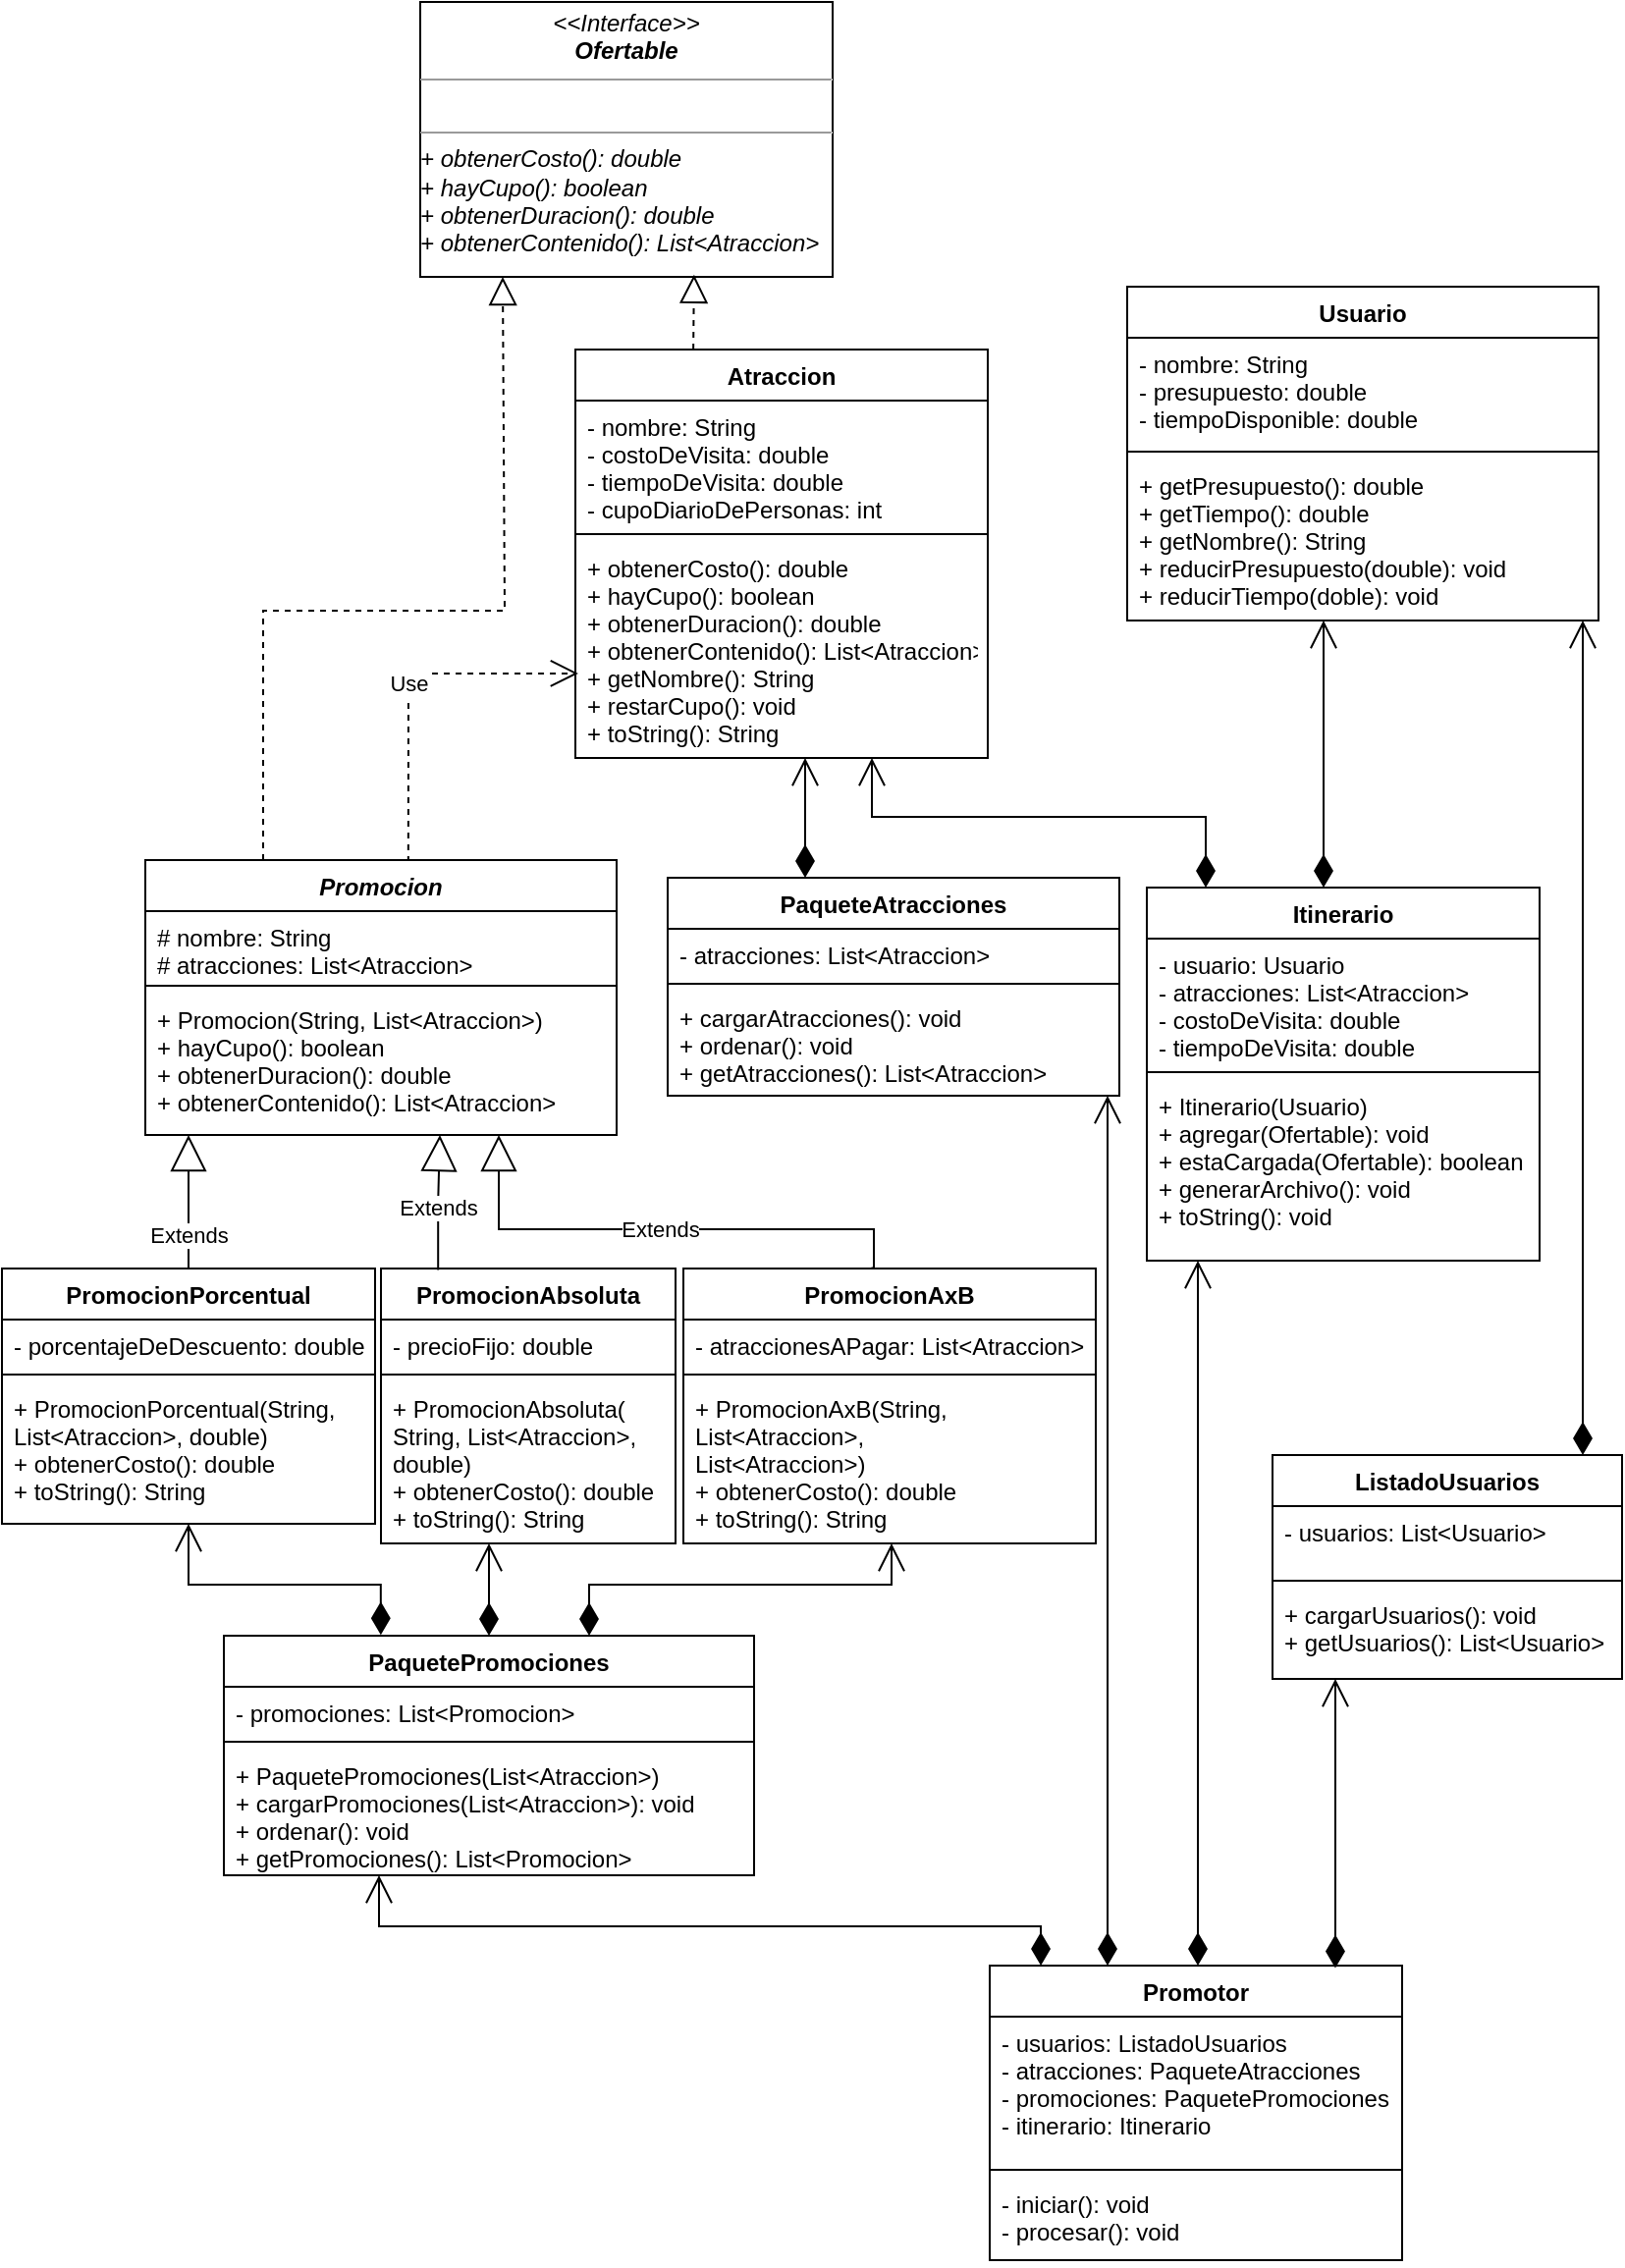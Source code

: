 <mxfile version="15.5.8" type="github">
  <diagram id="C5RBs43oDa-KdzZeNtuy" name="Page-1">
    <mxGraphModel dx="1102" dy="454" grid="1" gridSize="1" guides="1" tooltips="1" connect="1" arrows="1" fold="1" page="1" pageScale="1" pageWidth="827" pageHeight="1169" math="0" shadow="0">
      <root>
        <mxCell id="WIyWlLk6GJQsqaUBKTNV-0" />
        <mxCell id="WIyWlLk6GJQsqaUBKTNV-1" parent="WIyWlLk6GJQsqaUBKTNV-0" />
        <mxCell id="d5JQqAXogFZWU4qqZTbF-0" value="Atraccion" style="swimlane;fontStyle=1;align=center;verticalAlign=top;childLayout=stackLayout;horizontal=1;startSize=26;horizontalStack=0;resizeParent=1;resizeParentMax=0;resizeLast=0;collapsible=1;marginBottom=0;" parent="WIyWlLk6GJQsqaUBKTNV-1" vertex="1">
          <mxGeometry x="293" y="186" width="210" height="208" as="geometry" />
        </mxCell>
        <mxCell id="d5JQqAXogFZWU4qqZTbF-1" value="- nombre: String&#xa;- costoDeVisita: double&#xa;- tiempoDeVisita: double&#xa;- cupoDiarioDePersonas: int" style="text;strokeColor=none;fillColor=none;align=left;verticalAlign=top;spacingLeft=4;spacingRight=4;overflow=hidden;rotatable=0;points=[[0,0.5],[1,0.5]];portConstraint=eastwest;" parent="d5JQqAXogFZWU4qqZTbF-0" vertex="1">
          <mxGeometry y="26" width="210" height="64" as="geometry" />
        </mxCell>
        <mxCell id="d5JQqAXogFZWU4qqZTbF-2" value="" style="line;strokeWidth=1;fillColor=none;align=left;verticalAlign=middle;spacingTop=-1;spacingLeft=3;spacingRight=3;rotatable=0;labelPosition=right;points=[];portConstraint=eastwest;" parent="d5JQqAXogFZWU4qqZTbF-0" vertex="1">
          <mxGeometry y="90" width="210" height="8" as="geometry" />
        </mxCell>
        <mxCell id="d5JQqAXogFZWU4qqZTbF-3" value="+ obtenerCosto(): double&#xa;+ hayCupo(): boolean&#xa;+ obtenerDuracion(): double&#xa;+ obtenerContenido(): List&lt;Atraccion&gt;&#xa;+ getNombre(): String&#xa;+ restarCupo(): void&#xa;+ toString(): String" style="text;strokeColor=none;fillColor=none;align=left;verticalAlign=top;spacingLeft=4;spacingRight=4;overflow=hidden;rotatable=0;points=[[0,0.5],[1,0.5]];portConstraint=eastwest;" parent="d5JQqAXogFZWU4qqZTbF-0" vertex="1">
          <mxGeometry y="98" width="210" height="110" as="geometry" />
        </mxCell>
        <mxCell id="d5JQqAXogFZWU4qqZTbF-4" value="Usuario" style="swimlane;fontStyle=1;align=center;verticalAlign=top;childLayout=stackLayout;horizontal=1;startSize=26;horizontalStack=0;resizeParent=1;resizeParentMax=0;resizeLast=0;collapsible=1;marginBottom=0;" parent="WIyWlLk6GJQsqaUBKTNV-1" vertex="1">
          <mxGeometry x="574" y="154" width="240" height="170" as="geometry" />
        </mxCell>
        <mxCell id="d5JQqAXogFZWU4qqZTbF-5" value="- nombre: String&#xa;- presupuesto: double&#xa;- tiempoDisponible: double&#xa;" style="text;strokeColor=none;fillColor=none;align=left;verticalAlign=top;spacingLeft=4;spacingRight=4;overflow=hidden;rotatable=0;points=[[0,0.5],[1,0.5]];portConstraint=eastwest;" parent="d5JQqAXogFZWU4qqZTbF-4" vertex="1">
          <mxGeometry y="26" width="240" height="54" as="geometry" />
        </mxCell>
        <mxCell id="d5JQqAXogFZWU4qqZTbF-6" value="" style="line;strokeWidth=1;fillColor=none;align=left;verticalAlign=middle;spacingTop=-1;spacingLeft=3;spacingRight=3;rotatable=0;labelPosition=right;points=[];portConstraint=eastwest;" parent="d5JQqAXogFZWU4qqZTbF-4" vertex="1">
          <mxGeometry y="80" width="240" height="8" as="geometry" />
        </mxCell>
        <mxCell id="d5JQqAXogFZWU4qqZTbF-7" value="+ getPresupuesto(): double&#xa;+ getTiempo(): double&#xa;+ getNombre(): String&#xa;+ reducirPresupuesto(double): void&#xa;+ reducirTiempo(doble): void" style="text;strokeColor=none;fillColor=none;align=left;verticalAlign=top;spacingLeft=4;spacingRight=4;overflow=hidden;rotatable=0;points=[[0,0.5],[1,0.5]];portConstraint=eastwest;" parent="d5JQqAXogFZWU4qqZTbF-4" vertex="1">
          <mxGeometry y="88" width="240" height="82" as="geometry" />
        </mxCell>
        <mxCell id="d5JQqAXogFZWU4qqZTbF-8" value="Itinerario" style="swimlane;fontStyle=1;align=center;verticalAlign=top;childLayout=stackLayout;horizontal=1;startSize=26;horizontalStack=0;resizeParent=1;resizeParentMax=0;resizeLast=0;collapsible=1;marginBottom=0;" parent="WIyWlLk6GJQsqaUBKTNV-1" vertex="1">
          <mxGeometry x="584" y="460" width="200" height="190" as="geometry" />
        </mxCell>
        <mxCell id="d5JQqAXogFZWU4qqZTbF-9" value="- usuario: Usuario&#xa;- atracciones: List&lt;Atraccion&gt;&#xa;- costoDeVisita: double&#xa;- tiempoDeVisita: double" style="text;strokeColor=none;fillColor=none;align=left;verticalAlign=top;spacingLeft=4;spacingRight=4;overflow=hidden;rotatable=0;points=[[0,0.5],[1,0.5]];portConstraint=eastwest;" parent="d5JQqAXogFZWU4qqZTbF-8" vertex="1">
          <mxGeometry y="26" width="200" height="64" as="geometry" />
        </mxCell>
        <mxCell id="d5JQqAXogFZWU4qqZTbF-10" value="" style="line;strokeWidth=1;fillColor=none;align=left;verticalAlign=middle;spacingTop=-1;spacingLeft=3;spacingRight=3;rotatable=0;labelPosition=right;points=[];portConstraint=eastwest;" parent="d5JQqAXogFZWU4qqZTbF-8" vertex="1">
          <mxGeometry y="90" width="200" height="8" as="geometry" />
        </mxCell>
        <mxCell id="d5JQqAXogFZWU4qqZTbF-11" value="+ Itinerario(Usuario)&#xa;+ agregar(Ofertable): void&#xa;+ estaCargada(Ofertable): boolean&#xa;+ generarArchivo(): void&#xa;+ toString(): void" style="text;strokeColor=none;fillColor=none;align=left;verticalAlign=top;spacingLeft=4;spacingRight=4;overflow=hidden;rotatable=0;points=[[0,0.5],[1,0.5]];portConstraint=eastwest;" parent="d5JQqAXogFZWU4qqZTbF-8" vertex="1">
          <mxGeometry y="98" width="200" height="92" as="geometry" />
        </mxCell>
        <mxCell id="d5JQqAXogFZWU4qqZTbF-12" value="PromocionPorcentual" style="swimlane;fontStyle=1;align=center;verticalAlign=top;childLayout=stackLayout;horizontal=1;startSize=26;horizontalStack=0;resizeParent=1;resizeParentMax=0;resizeLast=0;collapsible=1;marginBottom=0;" parent="WIyWlLk6GJQsqaUBKTNV-1" vertex="1">
          <mxGeometry x="1" y="654" width="190" height="130" as="geometry">
            <mxRectangle y="710" width="160" height="26" as="alternateBounds" />
          </mxGeometry>
        </mxCell>
        <mxCell id="d5JQqAXogFZWU4qqZTbF-13" value="- porcentajeDeDescuento: double" style="text;strokeColor=none;fillColor=none;align=left;verticalAlign=top;spacingLeft=4;spacingRight=4;overflow=hidden;rotatable=0;points=[[0,0.5],[1,0.5]];portConstraint=eastwest;" parent="d5JQqAXogFZWU4qqZTbF-12" vertex="1">
          <mxGeometry y="26" width="190" height="24" as="geometry" />
        </mxCell>
        <mxCell id="d5JQqAXogFZWU4qqZTbF-14" value="" style="line;strokeWidth=1;fillColor=none;align=left;verticalAlign=middle;spacingTop=-1;spacingLeft=3;spacingRight=3;rotatable=0;labelPosition=right;points=[];portConstraint=eastwest;" parent="d5JQqAXogFZWU4qqZTbF-12" vertex="1">
          <mxGeometry y="50" width="190" height="8" as="geometry" />
        </mxCell>
        <mxCell id="d5JQqAXogFZWU4qqZTbF-15" value="+ PromocionPorcentual(String,&#xa;List&lt;Atraccion&gt;, double)&#xa;+ obtenerCosto(): double&#xa;+ toString(): String" style="text;strokeColor=none;fillColor=none;align=left;verticalAlign=top;spacingLeft=4;spacingRight=4;overflow=hidden;rotatable=0;points=[[0,0.5],[1,0.5]];portConstraint=eastwest;" parent="d5JQqAXogFZWU4qqZTbF-12" vertex="1">
          <mxGeometry y="58" width="190" height="72" as="geometry" />
        </mxCell>
        <mxCell id="d5JQqAXogFZWU4qqZTbF-16" value="PromocionAbsoluta" style="swimlane;fontStyle=1;align=center;verticalAlign=top;childLayout=stackLayout;horizontal=1;startSize=26;horizontalStack=0;resizeParent=1;resizeParentMax=0;resizeLast=0;collapsible=1;marginBottom=0;" parent="WIyWlLk6GJQsqaUBKTNV-1" vertex="1">
          <mxGeometry x="194" y="654" width="150" height="140" as="geometry" />
        </mxCell>
        <mxCell id="d5JQqAXogFZWU4qqZTbF-17" value="- precioFijo: double" style="text;strokeColor=none;fillColor=none;align=left;verticalAlign=top;spacingLeft=4;spacingRight=4;overflow=hidden;rotatable=0;points=[[0,0.5],[1,0.5]];portConstraint=eastwest;" parent="d5JQqAXogFZWU4qqZTbF-16" vertex="1">
          <mxGeometry y="26" width="150" height="24" as="geometry" />
        </mxCell>
        <mxCell id="d5JQqAXogFZWU4qqZTbF-18" value="" style="line;strokeWidth=1;fillColor=none;align=left;verticalAlign=middle;spacingTop=-1;spacingLeft=3;spacingRight=3;rotatable=0;labelPosition=right;points=[];portConstraint=eastwest;" parent="d5JQqAXogFZWU4qqZTbF-16" vertex="1">
          <mxGeometry y="50" width="150" height="8" as="geometry" />
        </mxCell>
        <mxCell id="d5JQqAXogFZWU4qqZTbF-19" value="+ PromocionAbsoluta(&#xa;String, List&lt;Atraccion&gt;,&#xa;double)&#xa;+ obtenerCosto(): double&#xa;+ toString(): String" style="text;strokeColor=none;fillColor=none;align=left;verticalAlign=top;spacingLeft=4;spacingRight=4;overflow=hidden;rotatable=0;points=[[0,0.5],[1,0.5]];portConstraint=eastwest;" parent="d5JQqAXogFZWU4qqZTbF-16" vertex="1">
          <mxGeometry y="58" width="150" height="82" as="geometry" />
        </mxCell>
        <mxCell id="d5JQqAXogFZWU4qqZTbF-20" value="PromocionAxB" style="swimlane;fontStyle=1;align=center;verticalAlign=top;childLayout=stackLayout;horizontal=1;startSize=26;horizontalStack=0;resizeParent=1;resizeParentMax=0;resizeLast=0;collapsible=1;marginBottom=0;" parent="WIyWlLk6GJQsqaUBKTNV-1" vertex="1">
          <mxGeometry x="348" y="654" width="210" height="140" as="geometry" />
        </mxCell>
        <mxCell id="d5JQqAXogFZWU4qqZTbF-21" value="- atraccionesAPagar: List&lt;Atraccion&gt;" style="text;strokeColor=none;fillColor=none;align=left;verticalAlign=top;spacingLeft=4;spacingRight=4;overflow=hidden;rotatable=0;points=[[0,0.5],[1,0.5]];portConstraint=eastwest;" parent="d5JQqAXogFZWU4qqZTbF-20" vertex="1">
          <mxGeometry y="26" width="210" height="24" as="geometry" />
        </mxCell>
        <mxCell id="d5JQqAXogFZWU4qqZTbF-22" value="" style="line;strokeWidth=1;fillColor=none;align=left;verticalAlign=middle;spacingTop=-1;spacingLeft=3;spacingRight=3;rotatable=0;labelPosition=right;points=[];portConstraint=eastwest;" parent="d5JQqAXogFZWU4qqZTbF-20" vertex="1">
          <mxGeometry y="50" width="210" height="8" as="geometry" />
        </mxCell>
        <mxCell id="d5JQqAXogFZWU4qqZTbF-23" value="+ PromocionAxB(String, &#xa;List&lt;Atraccion&gt;, &#xa;List&lt;Atraccion&gt;)&#xa;+ obtenerCosto(): double&#xa;+ toString(): String" style="text;strokeColor=none;fillColor=none;align=left;verticalAlign=top;spacingLeft=4;spacingRight=4;overflow=hidden;rotatable=0;points=[[0,0.5],[1,0.5]];portConstraint=eastwest;" parent="d5JQqAXogFZWU4qqZTbF-20" vertex="1">
          <mxGeometry y="58" width="210" height="82" as="geometry" />
        </mxCell>
        <mxCell id="d5JQqAXogFZWU4qqZTbF-24" value="Extends" style="endArrow=block;endSize=16;endFill=0;html=1;rounded=0;edgeStyle=orthogonalEdgeStyle;" parent="WIyWlLk6GJQsqaUBKTNV-1" source="d5JQqAXogFZWU4qqZTbF-12" target="d5JQqAXogFZWU4qqZTbF-58" edge="1">
          <mxGeometry x="-0.5" width="160" relative="1" as="geometry">
            <mxPoint x="84" y="759" as="sourcePoint" />
            <mxPoint x="139" y="669" as="targetPoint" />
            <Array as="points">
              <mxPoint x="114" y="689" />
              <mxPoint x="114" y="689" />
            </Array>
            <mxPoint as="offset" />
          </mxGeometry>
        </mxCell>
        <mxCell id="d5JQqAXogFZWU4qqZTbF-25" value="Extends" style="endArrow=block;endSize=16;endFill=0;html=1;rounded=0;edgeStyle=orthogonalEdgeStyle;exitX=0.194;exitY=0.005;exitDx=0;exitDy=0;exitPerimeter=0;entryX=0.625;entryY=1;entryDx=0;entryDy=0;entryPerimeter=0;" parent="WIyWlLk6GJQsqaUBKTNV-1" source="d5JQqAXogFZWU4qqZTbF-16" target="d5JQqAXogFZWU4qqZTbF-61" edge="1">
          <mxGeometry x="-0.015" y="-3" width="160" relative="1" as="geometry">
            <mxPoint x="224" y="719" as="sourcePoint" />
            <mxPoint x="224" y="641" as="targetPoint" />
            <Array as="points" />
            <mxPoint as="offset" />
          </mxGeometry>
        </mxCell>
        <mxCell id="d5JQqAXogFZWU4qqZTbF-26" value="Extends" style="endArrow=block;endSize=16;endFill=0;html=1;rounded=0;edgeStyle=orthogonalEdgeStyle;exitX=0.456;exitY=-0.002;exitDx=0;exitDy=0;exitPerimeter=0;" parent="WIyWlLk6GJQsqaUBKTNV-1" source="d5JQqAXogFZWU4qqZTbF-20" target="d5JQqAXogFZWU4qqZTbF-58" edge="1">
          <mxGeometry width="160" relative="1" as="geometry">
            <mxPoint x="445" y="679" as="sourcePoint" />
            <mxPoint x="154" y="329" as="targetPoint" />
            <Array as="points">
              <mxPoint x="445" y="634" />
              <mxPoint x="254" y="634" />
            </Array>
          </mxGeometry>
        </mxCell>
        <mxCell id="d5JQqAXogFZWU4qqZTbF-27" value="" style="endArrow=open;html=1;endSize=12;startArrow=diamondThin;startSize=14;startFill=1;edgeStyle=orthogonalEdgeStyle;align=left;verticalAlign=bottom;rounded=0;" parent="WIyWlLk6GJQsqaUBKTNV-1" source="d5JQqAXogFZWU4qqZTbF-8" target="d5JQqAXogFZWU4qqZTbF-4" edge="1">
          <mxGeometry x="-1" y="3" relative="1" as="geometry">
            <mxPoint x="714" y="449" as="sourcePoint" />
            <mxPoint x="704" y="309" as="targetPoint" />
            <Array as="points">
              <mxPoint x="674" y="419" />
              <mxPoint x="674" y="419" />
            </Array>
          </mxGeometry>
        </mxCell>
        <mxCell id="d5JQqAXogFZWU4qqZTbF-28" value="" style="endArrow=open;html=1;endSize=12;startArrow=diamondThin;startSize=14;startFill=1;edgeStyle=orthogonalEdgeStyle;align=left;verticalAlign=bottom;rounded=0;" parent="WIyWlLk6GJQsqaUBKTNV-1" source="d5JQqAXogFZWU4qqZTbF-8" target="d5JQqAXogFZWU4qqZTbF-0" edge="1">
          <mxGeometry x="-1" y="3" relative="1" as="geometry">
            <mxPoint x="724" y="608" as="sourcePoint" />
            <mxPoint x="444" y="359" as="targetPoint" />
            <Array as="points">
              <mxPoint x="614" y="424" />
              <mxPoint x="444" y="424" />
            </Array>
          </mxGeometry>
        </mxCell>
        <mxCell id="d5JQqAXogFZWU4qqZTbF-29" value="Promotor" style="swimlane;fontStyle=1;align=center;verticalAlign=top;childLayout=stackLayout;horizontal=1;startSize=26;horizontalStack=0;resizeParent=1;resizeParentMax=0;resizeLast=0;collapsible=1;marginBottom=0;" parent="WIyWlLk6GJQsqaUBKTNV-1" vertex="1">
          <mxGeometry x="504" y="1009" width="210" height="150" as="geometry" />
        </mxCell>
        <mxCell id="d5JQqAXogFZWU4qqZTbF-30" value="- usuarios: ListadoUsuarios&#xa;- atracciones: PaqueteAtracciones&#xa;- promociones: PaquetePromociones&#xa;- itinerario: Itinerario" style="text;strokeColor=none;fillColor=none;align=left;verticalAlign=top;spacingLeft=4;spacingRight=4;overflow=hidden;rotatable=0;points=[[0,0.5],[1,0.5]];portConstraint=eastwest;" parent="d5JQqAXogFZWU4qqZTbF-29" vertex="1">
          <mxGeometry y="26" width="210" height="74" as="geometry" />
        </mxCell>
        <mxCell id="d5JQqAXogFZWU4qqZTbF-31" value="" style="line;strokeWidth=1;fillColor=none;align=left;verticalAlign=middle;spacingTop=-1;spacingLeft=3;spacingRight=3;rotatable=0;labelPosition=right;points=[];portConstraint=eastwest;" parent="d5JQqAXogFZWU4qqZTbF-29" vertex="1">
          <mxGeometry y="100" width="210" height="8" as="geometry" />
        </mxCell>
        <mxCell id="d5JQqAXogFZWU4qqZTbF-32" value="- iniciar(): void&#xa;- procesar(): void&#xa;" style="text;strokeColor=none;fillColor=none;align=left;verticalAlign=top;spacingLeft=4;spacingRight=4;overflow=hidden;rotatable=0;points=[[0,0.5],[1,0.5]];portConstraint=eastwest;" parent="d5JQqAXogFZWU4qqZTbF-29" vertex="1">
          <mxGeometry y="108" width="210" height="42" as="geometry" />
        </mxCell>
        <mxCell id="d5JQqAXogFZWU4qqZTbF-33" value="PaqueteAtracciones" style="swimlane;fontStyle=1;align=center;verticalAlign=top;childLayout=stackLayout;horizontal=1;startSize=26;horizontalStack=0;resizeParent=1;resizeParentMax=0;resizeLast=0;collapsible=1;marginBottom=0;" parent="WIyWlLk6GJQsqaUBKTNV-1" vertex="1">
          <mxGeometry x="340" y="455" width="230" height="111" as="geometry" />
        </mxCell>
        <mxCell id="d5JQqAXogFZWU4qqZTbF-34" value="- atracciones: List&lt;Atraccion&gt; " style="text;strokeColor=none;fillColor=none;align=left;verticalAlign=top;spacingLeft=4;spacingRight=4;overflow=hidden;rotatable=0;points=[[0,0.5],[1,0.5]];portConstraint=eastwest;" parent="d5JQqAXogFZWU4qqZTbF-33" vertex="1">
          <mxGeometry y="26" width="230" height="24" as="geometry" />
        </mxCell>
        <mxCell id="d5JQqAXogFZWU4qqZTbF-35" value="" style="line;strokeWidth=1;fillColor=none;align=left;verticalAlign=middle;spacingTop=-1;spacingLeft=3;spacingRight=3;rotatable=0;labelPosition=right;points=[];portConstraint=eastwest;" parent="d5JQqAXogFZWU4qqZTbF-33" vertex="1">
          <mxGeometry y="50" width="230" height="8" as="geometry" />
        </mxCell>
        <mxCell id="d5JQqAXogFZWU4qqZTbF-36" value="+ cargarAtracciones(): void&#xa;+ ordenar(): void&#xa;+ getAtracciones(): List&lt;Atraccion&gt;" style="text;strokeColor=none;fillColor=none;align=left;verticalAlign=top;spacingLeft=4;spacingRight=4;overflow=hidden;rotatable=0;points=[[0,0.5],[1,0.5]];portConstraint=eastwest;" parent="d5JQqAXogFZWU4qqZTbF-33" vertex="1">
          <mxGeometry y="58" width="230" height="53" as="geometry" />
        </mxCell>
        <mxCell id="d5JQqAXogFZWU4qqZTbF-37" value="PaquetePromociones" style="swimlane;fontStyle=1;align=center;verticalAlign=top;childLayout=stackLayout;horizontal=1;startSize=26;horizontalStack=0;resizeParent=1;resizeParentMax=0;resizeLast=0;collapsible=1;marginBottom=0;" parent="WIyWlLk6GJQsqaUBKTNV-1" vertex="1">
          <mxGeometry x="114" y="841" width="270" height="122" as="geometry" />
        </mxCell>
        <mxCell id="d5JQqAXogFZWU4qqZTbF-38" value="- promociones: List&lt;Promocion&gt;" style="text;strokeColor=none;fillColor=none;align=left;verticalAlign=top;spacingLeft=4;spacingRight=4;overflow=hidden;rotatable=0;points=[[0,0.5],[1,0.5]];portConstraint=eastwest;" parent="d5JQqAXogFZWU4qqZTbF-37" vertex="1">
          <mxGeometry y="26" width="270" height="24" as="geometry" />
        </mxCell>
        <mxCell id="d5JQqAXogFZWU4qqZTbF-39" value="" style="line;strokeWidth=1;fillColor=none;align=left;verticalAlign=middle;spacingTop=-1;spacingLeft=3;spacingRight=3;rotatable=0;labelPosition=right;points=[];portConstraint=eastwest;" parent="d5JQqAXogFZWU4qqZTbF-37" vertex="1">
          <mxGeometry y="50" width="270" height="8" as="geometry" />
        </mxCell>
        <mxCell id="d5JQqAXogFZWU4qqZTbF-40" value="+ PaquetePromociones(List&lt;Atraccion&gt;)&#xa;+ cargarPromociones(List&lt;Atraccion&gt;): void&#xa;+ ordenar(): void&#xa;+ getPromociones(): List&lt;Promocion&gt;" style="text;strokeColor=none;fillColor=none;align=left;verticalAlign=top;spacingLeft=4;spacingRight=4;overflow=hidden;rotatable=0;points=[[0,0.5],[1,0.5]];portConstraint=eastwest;" parent="d5JQqAXogFZWU4qqZTbF-37" vertex="1">
          <mxGeometry y="58" width="270" height="64" as="geometry" />
        </mxCell>
        <mxCell id="d5JQqAXogFZWU4qqZTbF-41" value="ListadoUsuarios" style="swimlane;fontStyle=1;align=center;verticalAlign=top;childLayout=stackLayout;horizontal=1;startSize=26;horizontalStack=0;resizeParent=1;resizeParentMax=0;resizeLast=0;collapsible=1;marginBottom=0;" parent="WIyWlLk6GJQsqaUBKTNV-1" vertex="1">
          <mxGeometry x="648" y="749" width="178" height="114" as="geometry" />
        </mxCell>
        <mxCell id="d5JQqAXogFZWU4qqZTbF-42" value="- usuarios: List&lt;Usuario&gt;" style="text;strokeColor=none;fillColor=none;align=left;verticalAlign=top;spacingLeft=4;spacingRight=4;overflow=hidden;rotatable=0;points=[[0,0.5],[1,0.5]];portConstraint=eastwest;" parent="d5JQqAXogFZWU4qqZTbF-41" vertex="1">
          <mxGeometry y="26" width="178" height="34" as="geometry" />
        </mxCell>
        <mxCell id="d5JQqAXogFZWU4qqZTbF-43" value="" style="line;strokeWidth=1;fillColor=none;align=left;verticalAlign=middle;spacingTop=-1;spacingLeft=3;spacingRight=3;rotatable=0;labelPosition=right;points=[];portConstraint=eastwest;" parent="d5JQqAXogFZWU4qqZTbF-41" vertex="1">
          <mxGeometry y="60" width="178" height="8" as="geometry" />
        </mxCell>
        <mxCell id="d5JQqAXogFZWU4qqZTbF-44" value="+ cargarUsuarios(): void&#xa;+ getUsuarios(): List&lt;Usuario&gt;" style="text;strokeColor=none;fillColor=none;align=left;verticalAlign=top;spacingLeft=4;spacingRight=4;overflow=hidden;rotatable=0;points=[[0,0.5],[1,0.5]];portConstraint=eastwest;" parent="d5JQqAXogFZWU4qqZTbF-41" vertex="1">
          <mxGeometry y="68" width="178" height="46" as="geometry" />
        </mxCell>
        <mxCell id="d5JQqAXogFZWU4qqZTbF-45" value="" style="endArrow=open;html=1;endSize=12;startArrow=diamondThin;startSize=14;startFill=1;edgeStyle=orthogonalEdgeStyle;align=left;verticalAlign=bottom;rounded=0;" parent="WIyWlLk6GJQsqaUBKTNV-1" source="d5JQqAXogFZWU4qqZTbF-29" target="d5JQqAXogFZWU4qqZTbF-11" edge="1">
          <mxGeometry x="-1" y="3" relative="1" as="geometry">
            <mxPoint x="604" y="935" as="sourcePoint" />
            <mxPoint x="605" y="699" as="targetPoint" />
            <Array as="points">
              <mxPoint x="610" y="817" />
              <mxPoint x="610" y="817" />
            </Array>
          </mxGeometry>
        </mxCell>
        <mxCell id="d5JQqAXogFZWU4qqZTbF-46" value="" style="endArrow=open;html=1;endSize=12;startArrow=diamondThin;startSize=14;startFill=1;edgeStyle=orthogonalEdgeStyle;align=left;verticalAlign=bottom;rounded=0;" parent="WIyWlLk6GJQsqaUBKTNV-1" source="d5JQqAXogFZWU4qqZTbF-41" target="d5JQqAXogFZWU4qqZTbF-4" edge="1">
          <mxGeometry x="-1" y="3" relative="1" as="geometry">
            <mxPoint x="764" y="899" as="sourcePoint" />
            <mxPoint x="764" y="329" as="targetPoint" />
            <Array as="points">
              <mxPoint x="806" y="561" />
              <mxPoint x="806" y="561" />
            </Array>
          </mxGeometry>
        </mxCell>
        <mxCell id="d5JQqAXogFZWU4qqZTbF-47" value="" style="endArrow=open;html=1;endSize=12;startArrow=diamondThin;startSize=14;startFill=1;edgeStyle=orthogonalEdgeStyle;align=left;verticalAlign=bottom;rounded=0;" parent="WIyWlLk6GJQsqaUBKTNV-1" source="d5JQqAXogFZWU4qqZTbF-33" target="d5JQqAXogFZWU4qqZTbF-0" edge="1">
          <mxGeometry x="-1" y="3" relative="1" as="geometry">
            <mxPoint x="624" y="519" as="sourcePoint" />
            <mxPoint x="379" y="289" as="targetPoint" />
            <Array as="points">
              <mxPoint x="410" y="400" />
              <mxPoint x="410" y="400" />
            </Array>
          </mxGeometry>
        </mxCell>
        <mxCell id="d5JQqAXogFZWU4qqZTbF-48" value="" style="endArrow=open;html=1;endSize=12;startArrow=diamondThin;startSize=14;startFill=1;edgeStyle=orthogonalEdgeStyle;align=left;verticalAlign=bottom;rounded=0;exitX=0.124;exitY=0;exitDx=0;exitDy=0;exitPerimeter=0;" parent="WIyWlLk6GJQsqaUBKTNV-1" source="d5JQqAXogFZWU4qqZTbF-29" target="d5JQqAXogFZWU4qqZTbF-37" edge="1">
          <mxGeometry x="-1" y="3" relative="1" as="geometry">
            <mxPoint x="530" y="939" as="sourcePoint" />
            <mxPoint x="192.82" y="828.996" as="targetPoint" />
            <Array as="points">
              <mxPoint x="530" y="989" />
              <mxPoint x="193" y="989" />
            </Array>
          </mxGeometry>
        </mxCell>
        <mxCell id="d5JQqAXogFZWU4qqZTbF-49" value="" style="endArrow=open;html=1;endSize=12;startArrow=diamondThin;startSize=14;startFill=1;edgeStyle=orthogonalEdgeStyle;align=left;verticalAlign=bottom;rounded=0;exitX=0.838;exitY=0.008;exitDx=0;exitDy=0;exitPerimeter=0;" parent="WIyWlLk6GJQsqaUBKTNV-1" source="d5JQqAXogFZWU4qqZTbF-29" target="d5JQqAXogFZWU4qqZTbF-41" edge="1">
          <mxGeometry x="-1" y="3" relative="1" as="geometry">
            <mxPoint x="675" y="1002" as="sourcePoint" />
            <mxPoint x="734" y="818.996" as="targetPoint" />
            <Array as="points">
              <mxPoint x="680" y="986" />
              <mxPoint x="680" y="986" />
            </Array>
          </mxGeometry>
        </mxCell>
        <mxCell id="d5JQqAXogFZWU4qqZTbF-50" value="" style="endArrow=open;html=1;endSize=12;startArrow=diamondThin;startSize=14;startFill=1;edgeStyle=orthogonalEdgeStyle;align=left;verticalAlign=bottom;rounded=0;" parent="WIyWlLk6GJQsqaUBKTNV-1" source="d5JQqAXogFZWU4qqZTbF-37" target="d5JQqAXogFZWU4qqZTbF-20" edge="1">
          <mxGeometry x="-1" y="3" relative="1" as="geometry">
            <mxPoint x="190" y="739" as="sourcePoint" />
            <mxPoint x="294.0" y="608.996" as="targetPoint" />
            <Array as="points">
              <mxPoint x="300" y="815" />
              <mxPoint x="454" y="815" />
            </Array>
          </mxGeometry>
        </mxCell>
        <mxCell id="d5JQqAXogFZWU4qqZTbF-51" value="" style="endArrow=open;html=1;endSize=12;startArrow=diamondThin;startSize=14;startFill=1;edgeStyle=orthogonalEdgeStyle;align=left;verticalAlign=bottom;rounded=0;exitX=0.296;exitY=-0.003;exitDx=0;exitDy=0;exitPerimeter=0;" parent="WIyWlLk6GJQsqaUBKTNV-1" source="d5JQqAXogFZWU4qqZTbF-37" target="d5JQqAXogFZWU4qqZTbF-12" edge="1">
          <mxGeometry relative="1" as="geometry">
            <mxPoint x="194" y="838" as="sourcePoint" />
            <mxPoint x="104" y="668.996" as="targetPoint" />
            <Array as="points">
              <mxPoint x="194" y="815" />
              <mxPoint x="96" y="815" />
            </Array>
          </mxGeometry>
        </mxCell>
        <mxCell id="d5JQqAXogFZWU4qqZTbF-52" value="" style="endArrow=open;html=1;endSize=12;startArrow=diamondThin;startSize=14;startFill=1;edgeStyle=orthogonalEdgeStyle;align=left;verticalAlign=bottom;rounded=0;" parent="WIyWlLk6GJQsqaUBKTNV-1" source="d5JQqAXogFZWU4qqZTbF-37" target="d5JQqAXogFZWU4qqZTbF-16" edge="1">
          <mxGeometry x="-1" y="3" relative="1" as="geometry">
            <mxPoint x="234.87" y="911.92" as="sourcePoint" />
            <mxPoint x="234.0" y="658.996" as="targetPoint" />
            <Array as="points">
              <mxPoint x="269" y="889" />
              <mxPoint x="269" y="889" />
            </Array>
          </mxGeometry>
        </mxCell>
        <mxCell id="d5JQqAXogFZWU4qqZTbF-53" value="" style="endArrow=open;html=1;endSize=12;startArrow=diamondThin;startSize=14;startFill=1;edgeStyle=orthogonalEdgeStyle;align=left;verticalAlign=bottom;rounded=0;" parent="WIyWlLk6GJQsqaUBKTNV-1" source="d5JQqAXogFZWU4qqZTbF-29" target="d5JQqAXogFZWU4qqZTbF-33" edge="1">
          <mxGeometry x="-1" y="3" relative="1" as="geometry">
            <mxPoint x="564" y="939" as="sourcePoint" />
            <mxPoint x="564" y="871" as="targetPoint" />
            <Array as="points">
              <mxPoint x="564" y="769" />
              <mxPoint x="564" y="769" />
            </Array>
          </mxGeometry>
        </mxCell>
        <mxCell id="d5JQqAXogFZWU4qqZTbF-54" value="&lt;p style=&quot;margin: 0px ; margin-top: 4px ; text-align: center&quot;&gt;&lt;span&gt;&amp;lt;&amp;lt;Interface&amp;gt;&amp;gt;&lt;/span&gt;&lt;br&gt;&lt;b&gt;Ofertable&lt;/b&gt;&lt;/p&gt;&lt;hr size=&quot;1&quot;&gt;&lt;p style=&quot;margin: 0px ; margin-left: 4px&quot;&gt;&amp;nbsp;&lt;/p&gt;&lt;hr size=&quot;1&quot;&gt;&lt;span&gt;+ obtenerCosto(): double&lt;/span&gt;&lt;br&gt;+ hayCupo(): boolean&lt;br&gt;&lt;span&gt;+ obtenerDuracion(): double&lt;/span&gt;&lt;br&gt;&lt;p style=&quot;margin: 0px 0px 0px 4px&quot;&gt;&lt;/p&gt;+ obtenerContenido(): List&amp;lt;Atraccion&amp;gt;&lt;br&gt;&lt;div style=&quot;padding: 0px ; margin: 0px&quot;&gt;&lt;br style=&quot;padding: 0px ; margin: 0px&quot;&gt;&lt;/div&gt;" style="verticalAlign=top;align=left;overflow=fill;fontSize=12;fontFamily=Helvetica;html=1;fontStyle=2" parent="WIyWlLk6GJQsqaUBKTNV-1" vertex="1">
          <mxGeometry x="214" y="9" width="210" height="140" as="geometry" />
        </mxCell>
        <mxCell id="d5JQqAXogFZWU4qqZTbF-55" value="" style="endArrow=block;dashed=1;endFill=0;endSize=12;html=1;rounded=0;entryX=0.2;entryY=1;entryDx=0;entryDy=0;exitX=0.25;exitY=0;exitDx=0;exitDy=0;exitPerimeter=0;entryPerimeter=0;" parent="WIyWlLk6GJQsqaUBKTNV-1" source="d5JQqAXogFZWU4qqZTbF-58" target="d5JQqAXogFZWU4qqZTbF-54" edge="1">
          <mxGeometry width="160" relative="1" as="geometry">
            <mxPoint x="324" y="569" as="sourcePoint" />
            <mxPoint x="484" y="569" as="targetPoint" />
            <Array as="points">
              <mxPoint x="134" y="319" />
              <mxPoint x="194" y="319" />
              <mxPoint x="257" y="319" />
            </Array>
          </mxGeometry>
        </mxCell>
        <mxCell id="d5JQqAXogFZWU4qqZTbF-56" value="" style="endArrow=block;dashed=1;endFill=0;endSize=12;html=1;rounded=0;exitX=0.286;exitY=0;exitDx=0;exitDy=0;exitPerimeter=0;entryX=0.664;entryY=0.992;entryDx=0;entryDy=0;entryPerimeter=0;" parent="WIyWlLk6GJQsqaUBKTNV-1" source="d5JQqAXogFZWU4qqZTbF-0" target="d5JQqAXogFZWU4qqZTbF-54" edge="1">
          <mxGeometry width="160" relative="1" as="geometry">
            <mxPoint x="84" y="349" as="sourcePoint" />
            <mxPoint x="354" y="239" as="targetPoint" />
          </mxGeometry>
        </mxCell>
        <mxCell id="d5JQqAXogFZWU4qqZTbF-57" value="Use" style="endArrow=open;endSize=12;dashed=1;html=1;rounded=0;startArrow=none;exitX=0.558;exitY=0.007;exitDx=0;exitDy=0;exitPerimeter=0;entryX=0.007;entryY=0.609;entryDx=0;entryDy=0;entryPerimeter=0;" parent="WIyWlLk6GJQsqaUBKTNV-1" source="d5JQqAXogFZWU4qqZTbF-58" target="d5JQqAXogFZWU4qqZTbF-3" edge="1">
          <mxGeometry width="160" relative="1" as="geometry">
            <mxPoint x="214" y="519.0" as="sourcePoint" />
            <mxPoint x="474" y="559" as="targetPoint" />
            <Array as="points">
              <mxPoint x="208" y="351" />
            </Array>
          </mxGeometry>
        </mxCell>
        <mxCell id="d5JQqAXogFZWU4qqZTbF-58" value="Promocion" style="swimlane;fontStyle=3;align=center;verticalAlign=top;childLayout=stackLayout;horizontal=1;startSize=26;horizontalStack=0;resizeParent=1;resizeParentMax=0;resizeLast=0;collapsible=1;marginBottom=0;" parent="WIyWlLk6GJQsqaUBKTNV-1" vertex="1">
          <mxGeometry x="74" y="446" width="240" height="140" as="geometry" />
        </mxCell>
        <mxCell id="d5JQqAXogFZWU4qqZTbF-59" value="# nombre: String&#xa;# atracciones: List&lt;Atraccion&gt; " style="text;strokeColor=none;fillColor=none;align=left;verticalAlign=top;spacingLeft=4;spacingRight=4;overflow=hidden;rotatable=0;points=[[0,0.5],[1,0.5]];portConstraint=eastwest;" parent="d5JQqAXogFZWU4qqZTbF-58" vertex="1">
          <mxGeometry y="26" width="240" height="34" as="geometry" />
        </mxCell>
        <mxCell id="d5JQqAXogFZWU4qqZTbF-60" value="" style="line;strokeWidth=1;fillColor=none;align=left;verticalAlign=middle;spacingTop=-1;spacingLeft=3;spacingRight=3;rotatable=0;labelPosition=right;points=[];portConstraint=eastwest;" parent="d5JQqAXogFZWU4qqZTbF-58" vertex="1">
          <mxGeometry y="60" width="240" height="8" as="geometry" />
        </mxCell>
        <mxCell id="d5JQqAXogFZWU4qqZTbF-61" value="+ Promocion(String, List&lt;Atraccion&gt;)&#xa;+ hayCupo(): boolean&#xa;+ obtenerDuracion(): double&#xa;+ obtenerContenido(): List&lt;Atraccion&gt;" style="text;strokeColor=none;fillColor=none;align=left;verticalAlign=top;spacingLeft=4;spacingRight=4;overflow=hidden;rotatable=0;points=[[0,0.5],[1,0.5]];portConstraint=eastwest;fontStyle=0" parent="d5JQqAXogFZWU4qqZTbF-58" vertex="1">
          <mxGeometry y="68" width="240" height="72" as="geometry" />
        </mxCell>
      </root>
    </mxGraphModel>
  </diagram>
</mxfile>
